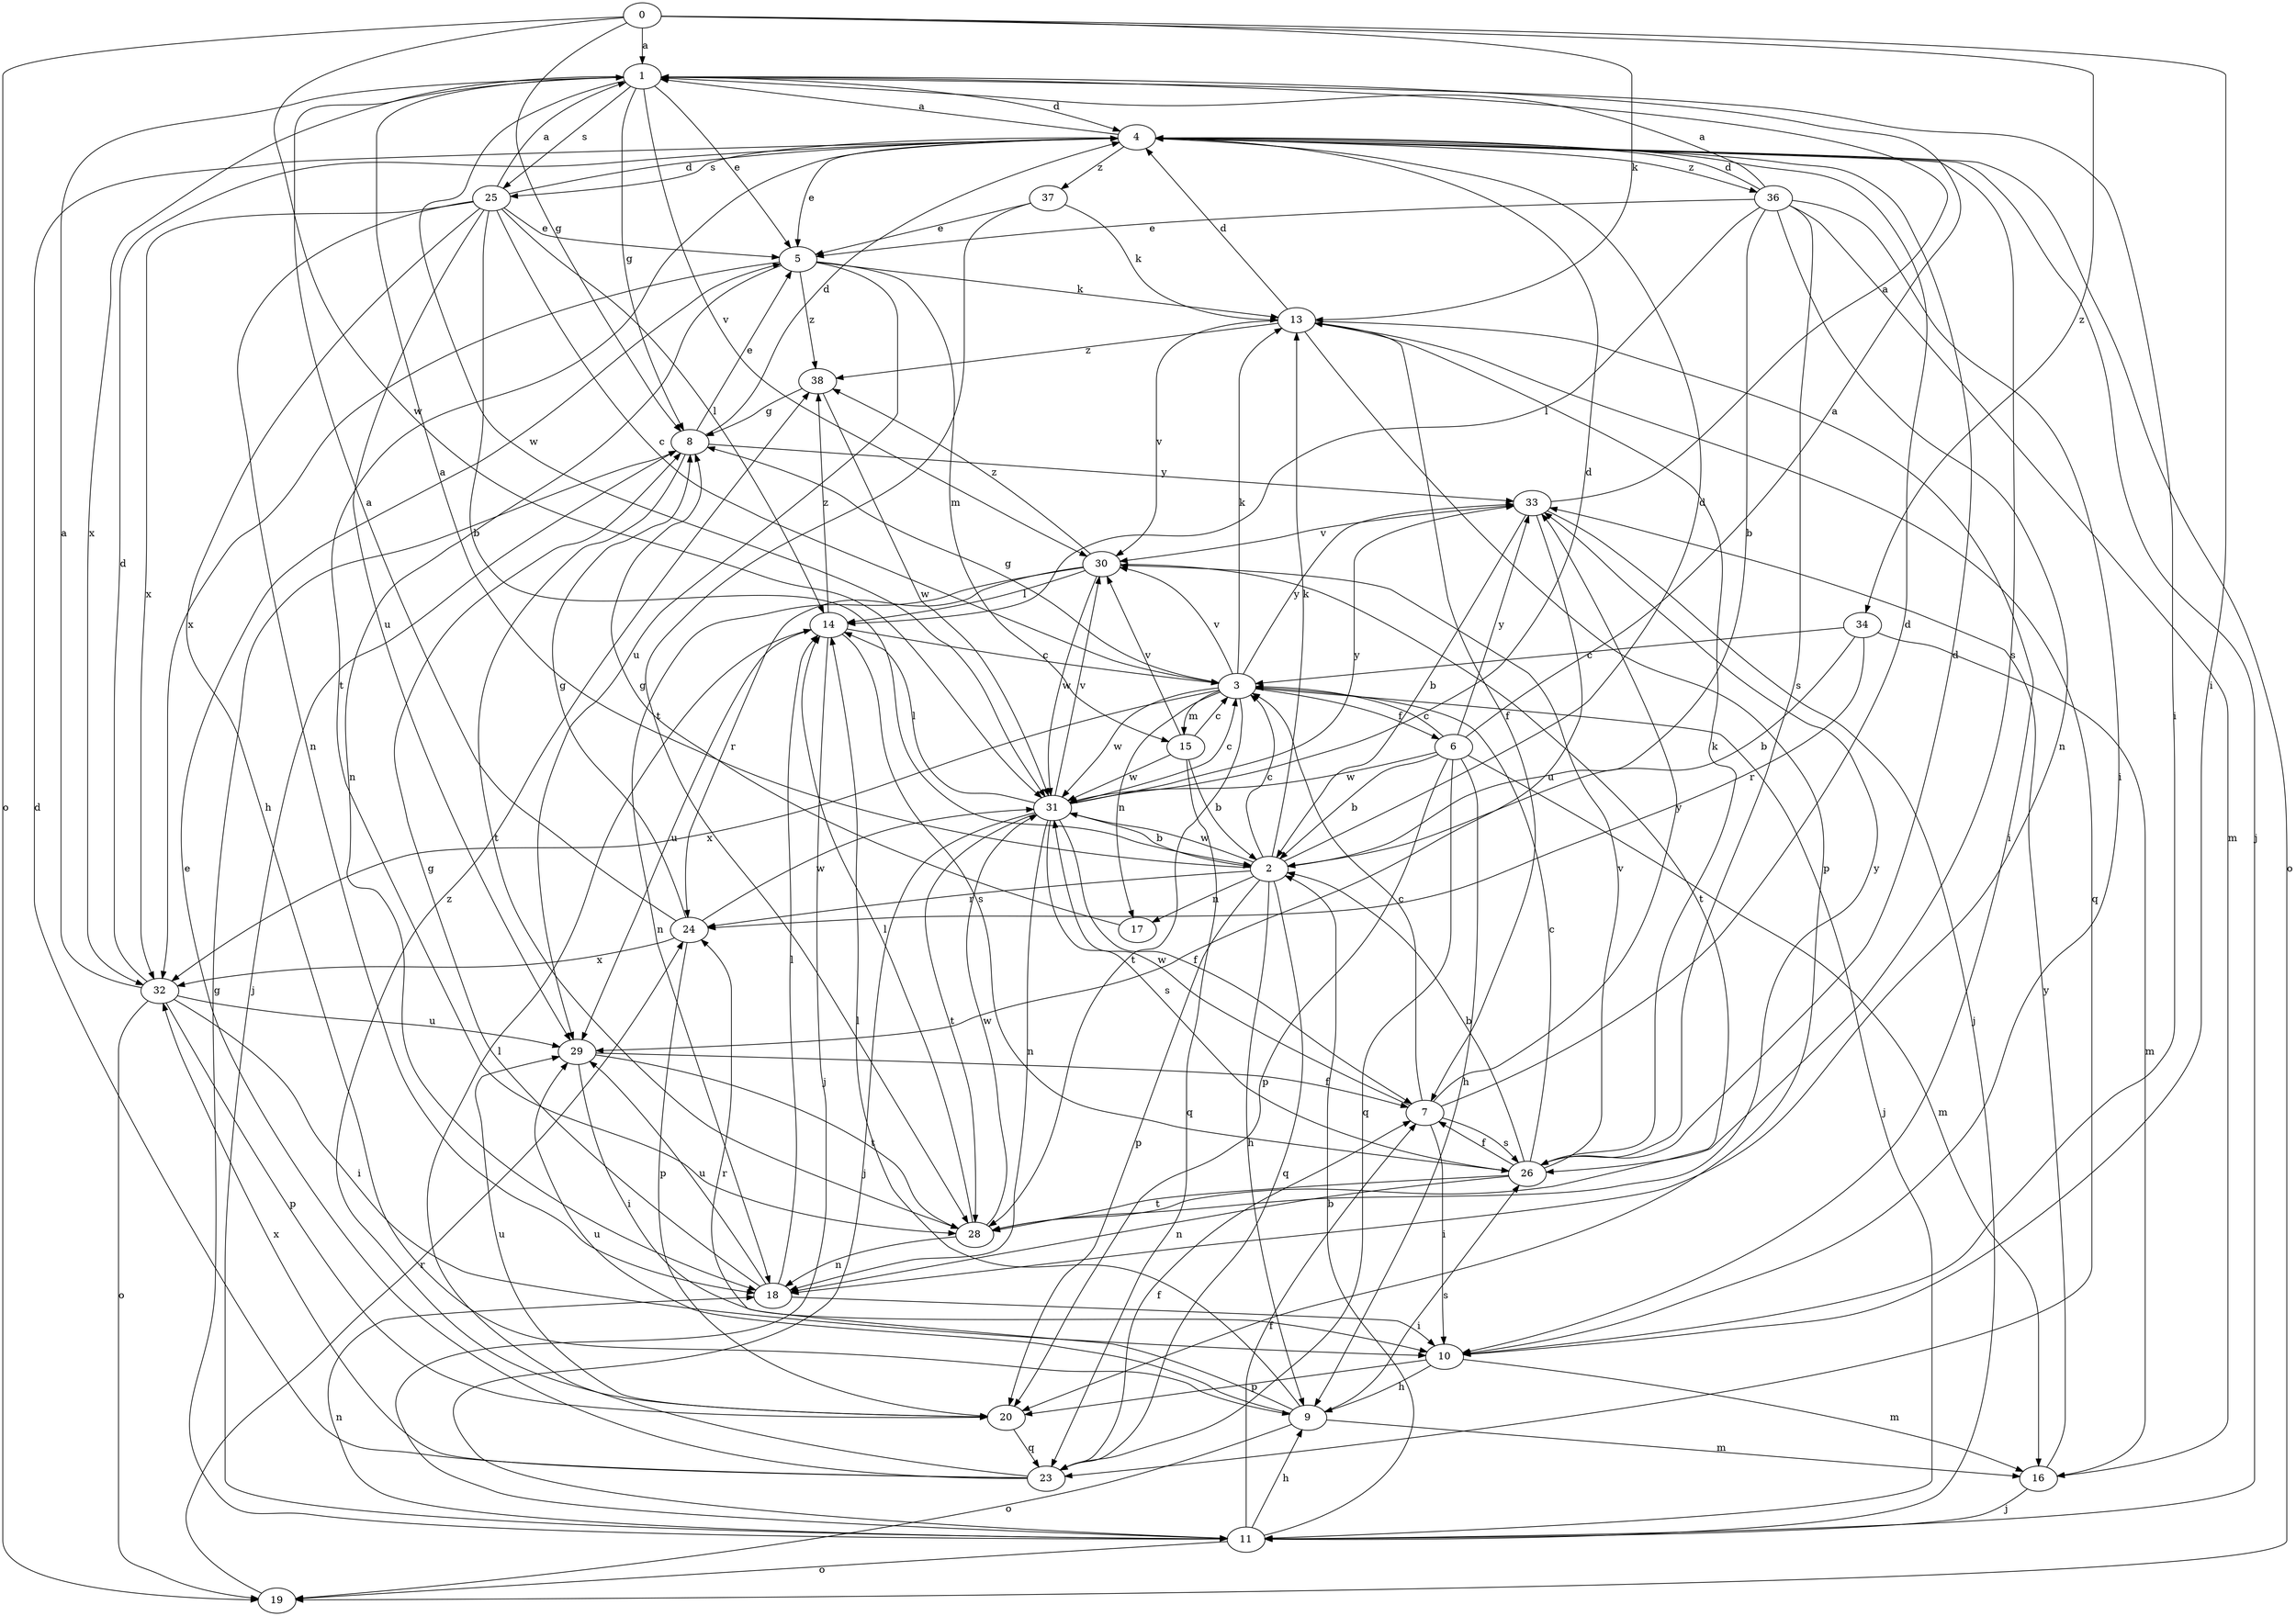 strict digraph  {
0;
1;
2;
3;
4;
5;
6;
7;
8;
9;
10;
11;
13;
14;
15;
16;
17;
18;
19;
20;
23;
24;
25;
26;
28;
29;
30;
31;
32;
33;
34;
36;
37;
38;
0 -> 1  [label=a];
0 -> 8  [label=g];
0 -> 10  [label=i];
0 -> 13  [label=k];
0 -> 19  [label=o];
0 -> 31  [label=w];
0 -> 34  [label=z];
1 -> 4  [label=d];
1 -> 5  [label=e];
1 -> 8  [label=g];
1 -> 10  [label=i];
1 -> 25  [label=s];
1 -> 30  [label=v];
1 -> 31  [label=w];
1 -> 32  [label=x];
2 -> 1  [label=a];
2 -> 3  [label=c];
2 -> 4  [label=d];
2 -> 9  [label=h];
2 -> 13  [label=k];
2 -> 17  [label=n];
2 -> 20  [label=p];
2 -> 23  [label=q];
2 -> 24  [label=r];
2 -> 31  [label=w];
3 -> 6  [label=f];
3 -> 8  [label=g];
3 -> 11  [label=j];
3 -> 13  [label=k];
3 -> 15  [label=m];
3 -> 17  [label=n];
3 -> 28  [label=t];
3 -> 30  [label=v];
3 -> 31  [label=w];
3 -> 32  [label=x];
3 -> 33  [label=y];
4 -> 1  [label=a];
4 -> 5  [label=e];
4 -> 11  [label=j];
4 -> 19  [label=o];
4 -> 25  [label=s];
4 -> 26  [label=s];
4 -> 28  [label=t];
4 -> 36  [label=z];
4 -> 37  [label=z];
5 -> 13  [label=k];
5 -> 15  [label=m];
5 -> 18  [label=n];
5 -> 29  [label=u];
5 -> 32  [label=x];
5 -> 38  [label=z];
6 -> 1  [label=a];
6 -> 2  [label=b];
6 -> 3  [label=c];
6 -> 9  [label=h];
6 -> 16  [label=m];
6 -> 20  [label=p];
6 -> 23  [label=q];
6 -> 31  [label=w];
6 -> 33  [label=y];
7 -> 3  [label=c];
7 -> 4  [label=d];
7 -> 10  [label=i];
7 -> 26  [label=s];
7 -> 31  [label=w];
7 -> 33  [label=y];
8 -> 4  [label=d];
8 -> 5  [label=e];
8 -> 11  [label=j];
8 -> 28  [label=t];
8 -> 33  [label=y];
9 -> 14  [label=l];
9 -> 16  [label=m];
9 -> 19  [label=o];
9 -> 24  [label=r];
9 -> 26  [label=s];
9 -> 29  [label=u];
10 -> 9  [label=h];
10 -> 16  [label=m];
10 -> 20  [label=p];
11 -> 2  [label=b];
11 -> 7  [label=f];
11 -> 8  [label=g];
11 -> 9  [label=h];
11 -> 18  [label=n];
11 -> 19  [label=o];
13 -> 4  [label=d];
13 -> 7  [label=f];
13 -> 10  [label=i];
13 -> 20  [label=p];
13 -> 23  [label=q];
13 -> 30  [label=v];
13 -> 38  [label=z];
14 -> 3  [label=c];
14 -> 11  [label=j];
14 -> 26  [label=s];
14 -> 29  [label=u];
14 -> 38  [label=z];
15 -> 2  [label=b];
15 -> 3  [label=c];
15 -> 23  [label=q];
15 -> 30  [label=v];
15 -> 31  [label=w];
16 -> 11  [label=j];
16 -> 33  [label=y];
17 -> 8  [label=g];
18 -> 8  [label=g];
18 -> 10  [label=i];
18 -> 14  [label=l];
18 -> 29  [label=u];
19 -> 24  [label=r];
20 -> 23  [label=q];
20 -> 29  [label=u];
20 -> 38  [label=z];
23 -> 4  [label=d];
23 -> 5  [label=e];
23 -> 7  [label=f];
23 -> 14  [label=l];
23 -> 32  [label=x];
24 -> 1  [label=a];
24 -> 8  [label=g];
24 -> 20  [label=p];
24 -> 31  [label=w];
24 -> 32  [label=x];
25 -> 1  [label=a];
25 -> 2  [label=b];
25 -> 3  [label=c];
25 -> 4  [label=d];
25 -> 5  [label=e];
25 -> 9  [label=h];
25 -> 14  [label=l];
25 -> 18  [label=n];
25 -> 29  [label=u];
25 -> 32  [label=x];
26 -> 2  [label=b];
26 -> 3  [label=c];
26 -> 4  [label=d];
26 -> 7  [label=f];
26 -> 13  [label=k];
26 -> 18  [label=n];
26 -> 28  [label=t];
26 -> 30  [label=v];
28 -> 14  [label=l];
28 -> 18  [label=n];
28 -> 31  [label=w];
28 -> 33  [label=y];
29 -> 7  [label=f];
29 -> 10  [label=i];
29 -> 28  [label=t];
30 -> 14  [label=l];
30 -> 18  [label=n];
30 -> 24  [label=r];
30 -> 28  [label=t];
30 -> 31  [label=w];
30 -> 38  [label=z];
31 -> 2  [label=b];
31 -> 3  [label=c];
31 -> 4  [label=d];
31 -> 7  [label=f];
31 -> 11  [label=j];
31 -> 14  [label=l];
31 -> 18  [label=n];
31 -> 26  [label=s];
31 -> 28  [label=t];
31 -> 30  [label=v];
31 -> 33  [label=y];
32 -> 1  [label=a];
32 -> 4  [label=d];
32 -> 10  [label=i];
32 -> 19  [label=o];
32 -> 20  [label=p];
32 -> 29  [label=u];
33 -> 1  [label=a];
33 -> 2  [label=b];
33 -> 11  [label=j];
33 -> 29  [label=u];
33 -> 30  [label=v];
34 -> 2  [label=b];
34 -> 3  [label=c];
34 -> 16  [label=m];
34 -> 24  [label=r];
36 -> 1  [label=a];
36 -> 2  [label=b];
36 -> 4  [label=d];
36 -> 5  [label=e];
36 -> 10  [label=i];
36 -> 14  [label=l];
36 -> 16  [label=m];
36 -> 18  [label=n];
36 -> 26  [label=s];
37 -> 5  [label=e];
37 -> 13  [label=k];
37 -> 28  [label=t];
38 -> 8  [label=g];
38 -> 31  [label=w];
}
